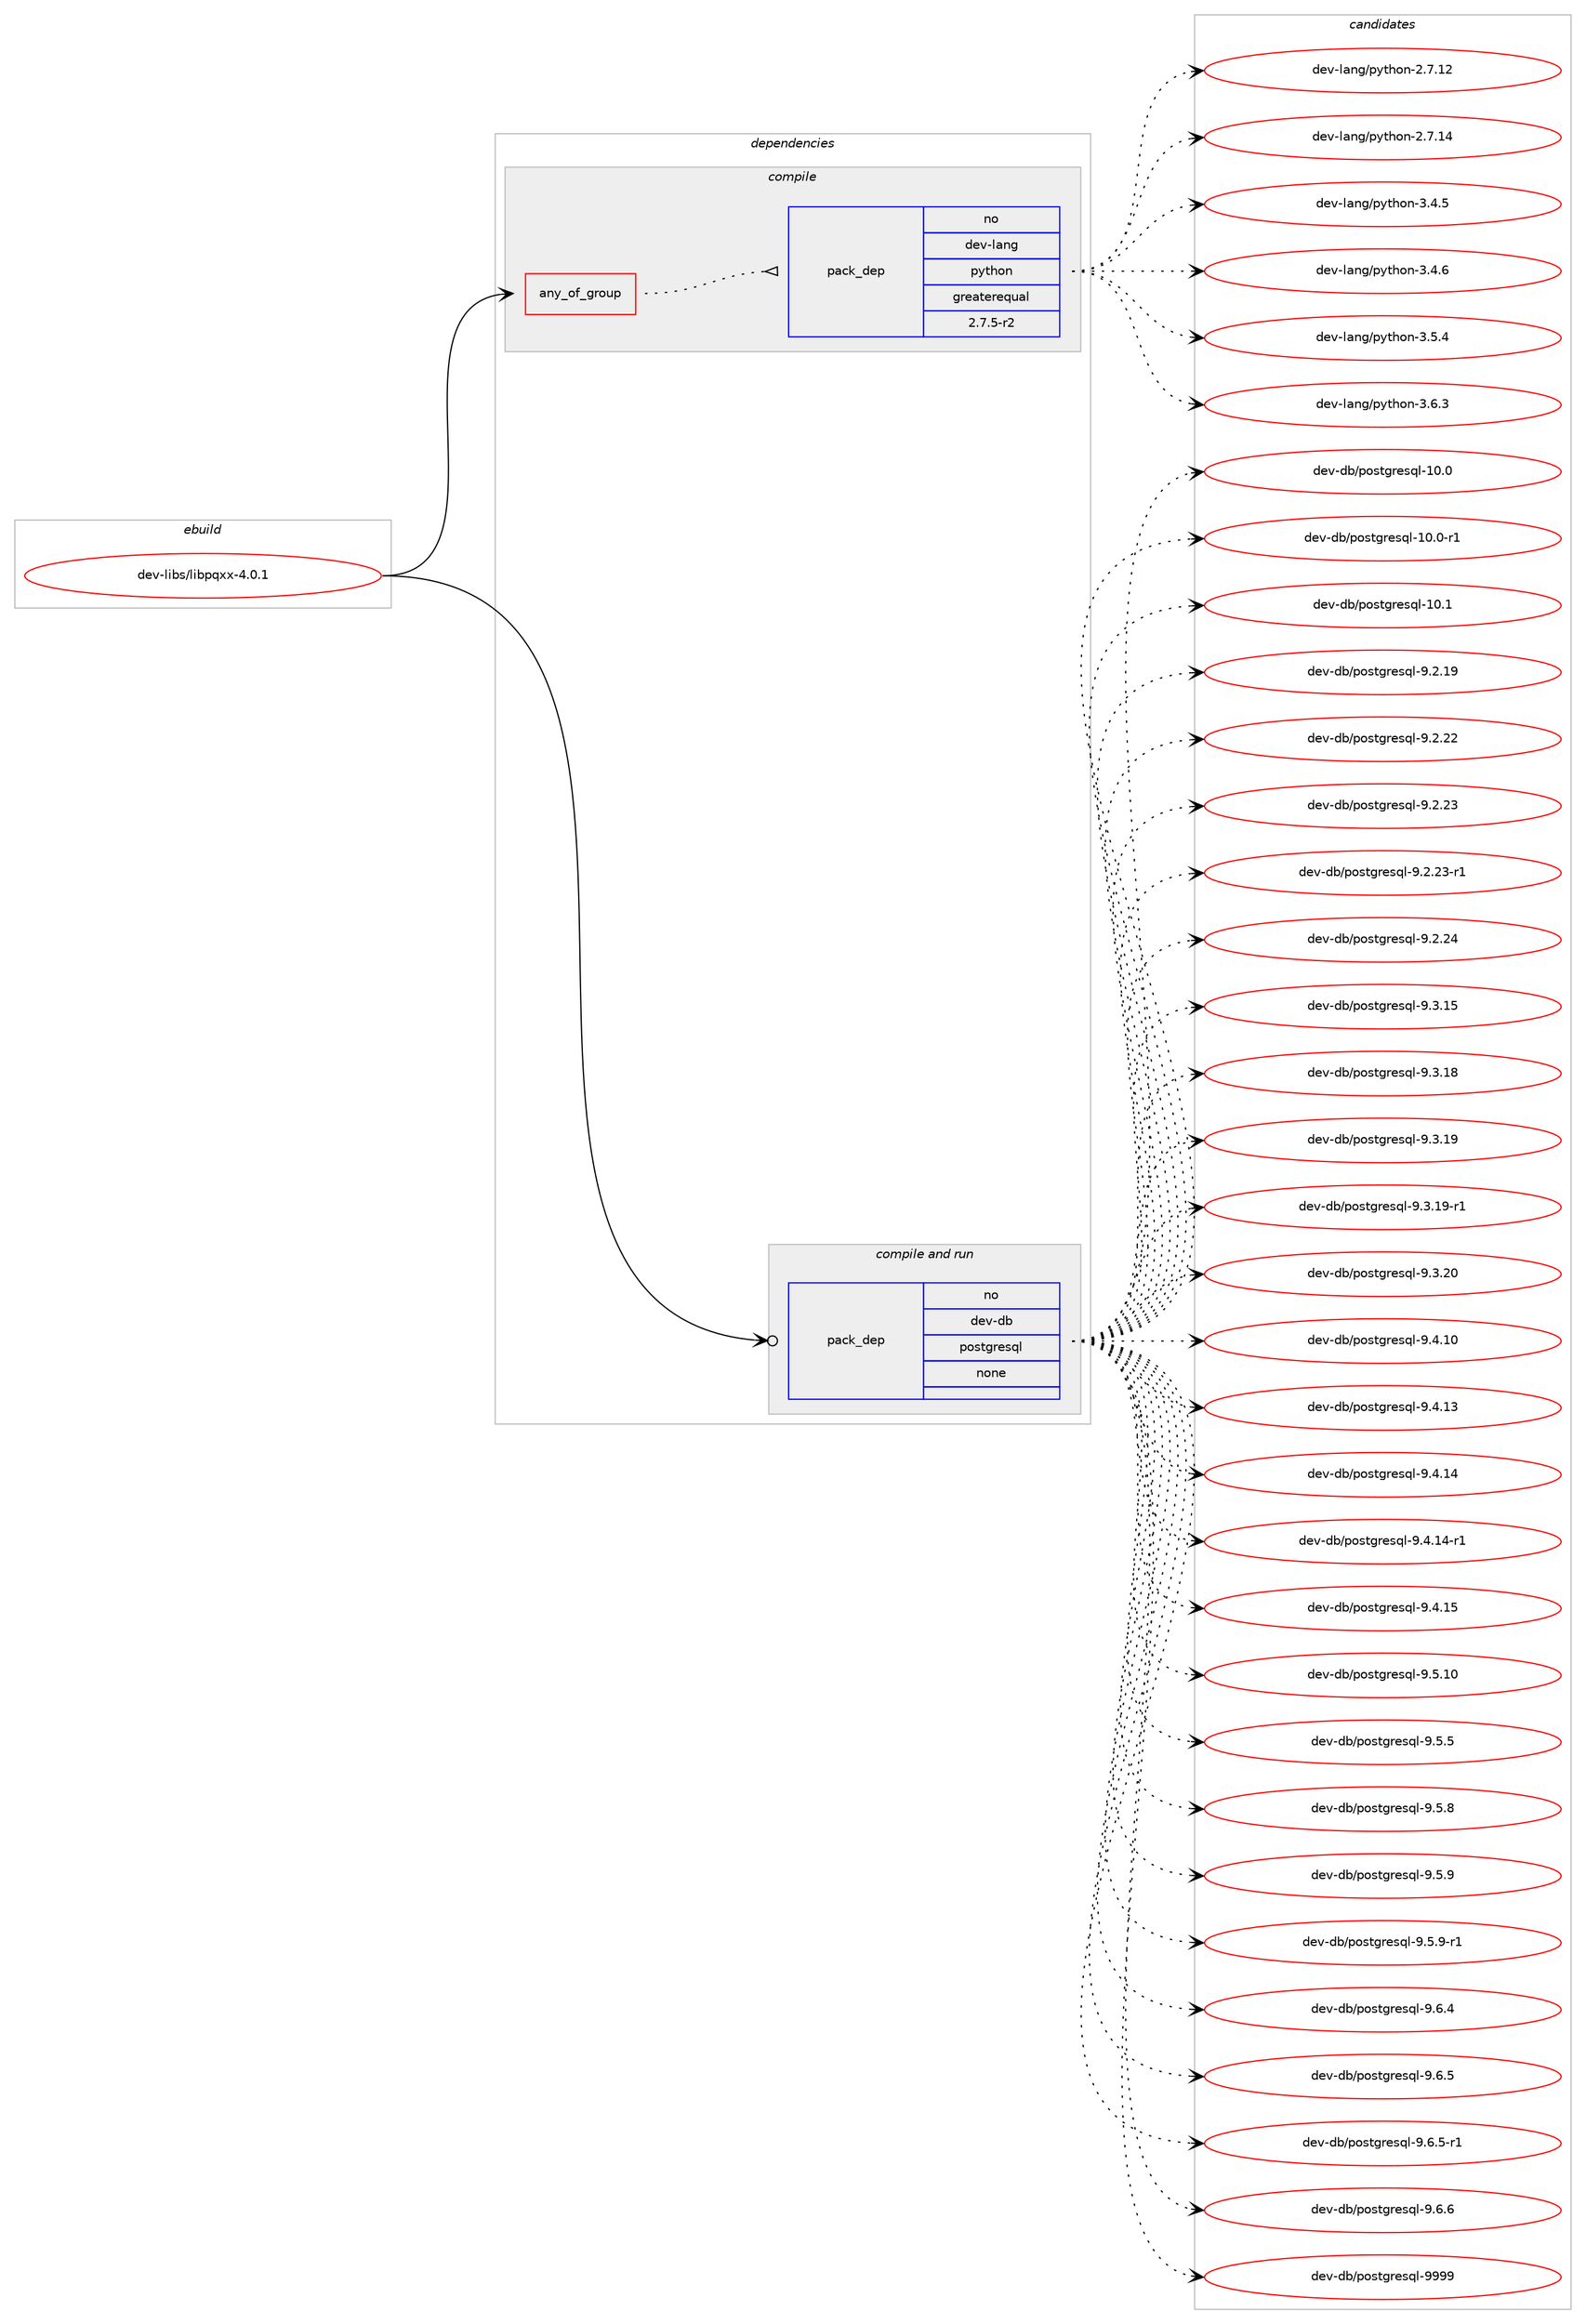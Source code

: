 digraph prolog {

# *************
# Graph options
# *************

newrank=true;
concentrate=true;
compound=true;
graph [rankdir=LR,fontname=Helvetica,fontsize=10,ranksep=1.5];#, ranksep=2.5, nodesep=0.2];
edge  [arrowhead=vee];
node  [fontname=Helvetica,fontsize=10];

# **********
# The ebuild
# **********

subgraph cluster_leftcol {
color=gray;
rank=same;
label=<<i>ebuild</i>>;
id [label="dev-libs/libpqxx-4.0.1", color=red, width=4, href="../dev-libs/libpqxx-4.0.1.svg"];
}

# ****************
# The dependencies
# ****************

subgraph cluster_midcol {
color=gray;
label=<<i>dependencies</i>>;
subgraph cluster_compile {
fillcolor="#eeeeee";
style=filled;
label=<<i>compile</i>>;
subgraph any3416 {
dependency116625 [label=<<TABLE BORDER="0" CELLBORDER="1" CELLSPACING="0" CELLPADDING="4"><TR><TD CELLPADDING="10">any_of_group</TD></TR></TABLE>>, shape=none, color=red];subgraph pack87964 {
dependency116626 [label=<<TABLE BORDER="0" CELLBORDER="1" CELLSPACING="0" CELLPADDING="4" WIDTH="220"><TR><TD ROWSPAN="6" CELLPADDING="30">pack_dep</TD></TR><TR><TD WIDTH="110">no</TD></TR><TR><TD>dev-lang</TD></TR><TR><TD>python</TD></TR><TR><TD>greaterequal</TD></TR><TR><TD>2.7.5-r2</TD></TR></TABLE>>, shape=none, color=blue];
}
dependency116625:e -> dependency116626:w [weight=20,style="dotted",arrowhead="oinv"];
}
id:e -> dependency116625:w [weight=20,style="solid",arrowhead="vee"];
}
subgraph cluster_compileandrun {
fillcolor="#eeeeee";
style=filled;
label=<<i>compile and run</i>>;
subgraph pack87965 {
dependency116627 [label=<<TABLE BORDER="0" CELLBORDER="1" CELLSPACING="0" CELLPADDING="4" WIDTH="220"><TR><TD ROWSPAN="6" CELLPADDING="30">pack_dep</TD></TR><TR><TD WIDTH="110">no</TD></TR><TR><TD>dev-db</TD></TR><TR><TD>postgresql</TD></TR><TR><TD>none</TD></TR><TR><TD></TD></TR></TABLE>>, shape=none, color=blue];
}
id:e -> dependency116627:w [weight=20,style="solid",arrowhead="odotvee"];
}
subgraph cluster_run {
fillcolor="#eeeeee";
style=filled;
label=<<i>run</i>>;
}
}

# **************
# The candidates
# **************

subgraph cluster_choices {
rank=same;
color=gray;
label=<<i>candidates</i>>;

subgraph choice87964 {
color=black;
nodesep=1;
choice10010111845108971101034711212111610411111045504655464950 [label="dev-lang/python-2.7.12", color=red, width=4,href="../dev-lang/python-2.7.12.svg"];
choice10010111845108971101034711212111610411111045504655464952 [label="dev-lang/python-2.7.14", color=red, width=4,href="../dev-lang/python-2.7.14.svg"];
choice100101118451089711010347112121116104111110455146524653 [label="dev-lang/python-3.4.5", color=red, width=4,href="../dev-lang/python-3.4.5.svg"];
choice100101118451089711010347112121116104111110455146524654 [label="dev-lang/python-3.4.6", color=red, width=4,href="../dev-lang/python-3.4.6.svg"];
choice100101118451089711010347112121116104111110455146534652 [label="dev-lang/python-3.5.4", color=red, width=4,href="../dev-lang/python-3.5.4.svg"];
choice100101118451089711010347112121116104111110455146544651 [label="dev-lang/python-3.6.3", color=red, width=4,href="../dev-lang/python-3.6.3.svg"];
dependency116626:e -> choice10010111845108971101034711212111610411111045504655464950:w [style=dotted,weight="100"];
dependency116626:e -> choice10010111845108971101034711212111610411111045504655464952:w [style=dotted,weight="100"];
dependency116626:e -> choice100101118451089711010347112121116104111110455146524653:w [style=dotted,weight="100"];
dependency116626:e -> choice100101118451089711010347112121116104111110455146524654:w [style=dotted,weight="100"];
dependency116626:e -> choice100101118451089711010347112121116104111110455146534652:w [style=dotted,weight="100"];
dependency116626:e -> choice100101118451089711010347112121116104111110455146544651:w [style=dotted,weight="100"];
}
subgraph choice87965 {
color=black;
nodesep=1;
choice1001011184510098471121111151161031141011151131084549484648 [label="dev-db/postgresql-10.0", color=red, width=4,href="../dev-db/postgresql-10.0.svg"];
choice10010111845100984711211111511610311410111511310845494846484511449 [label="dev-db/postgresql-10.0-r1", color=red, width=4,href="../dev-db/postgresql-10.0-r1.svg"];
choice1001011184510098471121111151161031141011151131084549484649 [label="dev-db/postgresql-10.1", color=red, width=4,href="../dev-db/postgresql-10.1.svg"];
choice10010111845100984711211111511610311410111511310845574650464957 [label="dev-db/postgresql-9.2.19", color=red, width=4,href="../dev-db/postgresql-9.2.19.svg"];
choice10010111845100984711211111511610311410111511310845574650465050 [label="dev-db/postgresql-9.2.22", color=red, width=4,href="../dev-db/postgresql-9.2.22.svg"];
choice10010111845100984711211111511610311410111511310845574650465051 [label="dev-db/postgresql-9.2.23", color=red, width=4,href="../dev-db/postgresql-9.2.23.svg"];
choice100101118451009847112111115116103114101115113108455746504650514511449 [label="dev-db/postgresql-9.2.23-r1", color=red, width=4,href="../dev-db/postgresql-9.2.23-r1.svg"];
choice10010111845100984711211111511610311410111511310845574650465052 [label="dev-db/postgresql-9.2.24", color=red, width=4,href="../dev-db/postgresql-9.2.24.svg"];
choice10010111845100984711211111511610311410111511310845574651464953 [label="dev-db/postgresql-9.3.15", color=red, width=4,href="../dev-db/postgresql-9.3.15.svg"];
choice10010111845100984711211111511610311410111511310845574651464956 [label="dev-db/postgresql-9.3.18", color=red, width=4,href="../dev-db/postgresql-9.3.18.svg"];
choice10010111845100984711211111511610311410111511310845574651464957 [label="dev-db/postgresql-9.3.19", color=red, width=4,href="../dev-db/postgresql-9.3.19.svg"];
choice100101118451009847112111115116103114101115113108455746514649574511449 [label="dev-db/postgresql-9.3.19-r1", color=red, width=4,href="../dev-db/postgresql-9.3.19-r1.svg"];
choice10010111845100984711211111511610311410111511310845574651465048 [label="dev-db/postgresql-9.3.20", color=red, width=4,href="../dev-db/postgresql-9.3.20.svg"];
choice10010111845100984711211111511610311410111511310845574652464948 [label="dev-db/postgresql-9.4.10", color=red, width=4,href="../dev-db/postgresql-9.4.10.svg"];
choice10010111845100984711211111511610311410111511310845574652464951 [label="dev-db/postgresql-9.4.13", color=red, width=4,href="../dev-db/postgresql-9.4.13.svg"];
choice10010111845100984711211111511610311410111511310845574652464952 [label="dev-db/postgresql-9.4.14", color=red, width=4,href="../dev-db/postgresql-9.4.14.svg"];
choice100101118451009847112111115116103114101115113108455746524649524511449 [label="dev-db/postgresql-9.4.14-r1", color=red, width=4,href="../dev-db/postgresql-9.4.14-r1.svg"];
choice10010111845100984711211111511610311410111511310845574652464953 [label="dev-db/postgresql-9.4.15", color=red, width=4,href="../dev-db/postgresql-9.4.15.svg"];
choice10010111845100984711211111511610311410111511310845574653464948 [label="dev-db/postgresql-9.5.10", color=red, width=4,href="../dev-db/postgresql-9.5.10.svg"];
choice100101118451009847112111115116103114101115113108455746534653 [label="dev-db/postgresql-9.5.5", color=red, width=4,href="../dev-db/postgresql-9.5.5.svg"];
choice100101118451009847112111115116103114101115113108455746534656 [label="dev-db/postgresql-9.5.8", color=red, width=4,href="../dev-db/postgresql-9.5.8.svg"];
choice100101118451009847112111115116103114101115113108455746534657 [label="dev-db/postgresql-9.5.9", color=red, width=4,href="../dev-db/postgresql-9.5.9.svg"];
choice1001011184510098471121111151161031141011151131084557465346574511449 [label="dev-db/postgresql-9.5.9-r1", color=red, width=4,href="../dev-db/postgresql-9.5.9-r1.svg"];
choice100101118451009847112111115116103114101115113108455746544652 [label="dev-db/postgresql-9.6.4", color=red, width=4,href="../dev-db/postgresql-9.6.4.svg"];
choice100101118451009847112111115116103114101115113108455746544653 [label="dev-db/postgresql-9.6.5", color=red, width=4,href="../dev-db/postgresql-9.6.5.svg"];
choice1001011184510098471121111151161031141011151131084557465446534511449 [label="dev-db/postgresql-9.6.5-r1", color=red, width=4,href="../dev-db/postgresql-9.6.5-r1.svg"];
choice100101118451009847112111115116103114101115113108455746544654 [label="dev-db/postgresql-9.6.6", color=red, width=4,href="../dev-db/postgresql-9.6.6.svg"];
choice1001011184510098471121111151161031141011151131084557575757 [label="dev-db/postgresql-9999", color=red, width=4,href="../dev-db/postgresql-9999.svg"];
dependency116627:e -> choice1001011184510098471121111151161031141011151131084549484648:w [style=dotted,weight="100"];
dependency116627:e -> choice10010111845100984711211111511610311410111511310845494846484511449:w [style=dotted,weight="100"];
dependency116627:e -> choice1001011184510098471121111151161031141011151131084549484649:w [style=dotted,weight="100"];
dependency116627:e -> choice10010111845100984711211111511610311410111511310845574650464957:w [style=dotted,weight="100"];
dependency116627:e -> choice10010111845100984711211111511610311410111511310845574650465050:w [style=dotted,weight="100"];
dependency116627:e -> choice10010111845100984711211111511610311410111511310845574650465051:w [style=dotted,weight="100"];
dependency116627:e -> choice100101118451009847112111115116103114101115113108455746504650514511449:w [style=dotted,weight="100"];
dependency116627:e -> choice10010111845100984711211111511610311410111511310845574650465052:w [style=dotted,weight="100"];
dependency116627:e -> choice10010111845100984711211111511610311410111511310845574651464953:w [style=dotted,weight="100"];
dependency116627:e -> choice10010111845100984711211111511610311410111511310845574651464956:w [style=dotted,weight="100"];
dependency116627:e -> choice10010111845100984711211111511610311410111511310845574651464957:w [style=dotted,weight="100"];
dependency116627:e -> choice100101118451009847112111115116103114101115113108455746514649574511449:w [style=dotted,weight="100"];
dependency116627:e -> choice10010111845100984711211111511610311410111511310845574651465048:w [style=dotted,weight="100"];
dependency116627:e -> choice10010111845100984711211111511610311410111511310845574652464948:w [style=dotted,weight="100"];
dependency116627:e -> choice10010111845100984711211111511610311410111511310845574652464951:w [style=dotted,weight="100"];
dependency116627:e -> choice10010111845100984711211111511610311410111511310845574652464952:w [style=dotted,weight="100"];
dependency116627:e -> choice100101118451009847112111115116103114101115113108455746524649524511449:w [style=dotted,weight="100"];
dependency116627:e -> choice10010111845100984711211111511610311410111511310845574652464953:w [style=dotted,weight="100"];
dependency116627:e -> choice10010111845100984711211111511610311410111511310845574653464948:w [style=dotted,weight="100"];
dependency116627:e -> choice100101118451009847112111115116103114101115113108455746534653:w [style=dotted,weight="100"];
dependency116627:e -> choice100101118451009847112111115116103114101115113108455746534656:w [style=dotted,weight="100"];
dependency116627:e -> choice100101118451009847112111115116103114101115113108455746534657:w [style=dotted,weight="100"];
dependency116627:e -> choice1001011184510098471121111151161031141011151131084557465346574511449:w [style=dotted,weight="100"];
dependency116627:e -> choice100101118451009847112111115116103114101115113108455746544652:w [style=dotted,weight="100"];
dependency116627:e -> choice100101118451009847112111115116103114101115113108455746544653:w [style=dotted,weight="100"];
dependency116627:e -> choice1001011184510098471121111151161031141011151131084557465446534511449:w [style=dotted,weight="100"];
dependency116627:e -> choice100101118451009847112111115116103114101115113108455746544654:w [style=dotted,weight="100"];
dependency116627:e -> choice1001011184510098471121111151161031141011151131084557575757:w [style=dotted,weight="100"];
}
}

}
